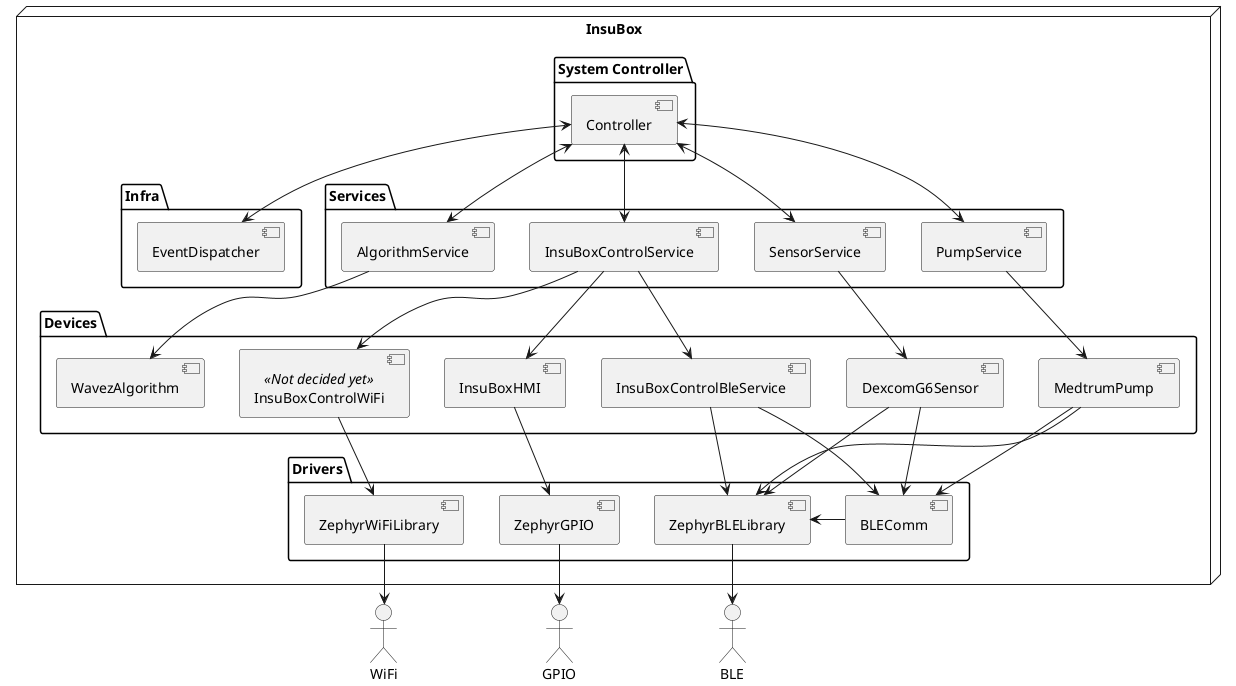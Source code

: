 @startuml inline_umlgraph_1.png
node "InsuBox" {
    package "System Controller" {
        [Controller]
    }

    package "Infra" {
        [EventDispatcher]
    }

    package "Services" {
        [AlgorithmService]
        [PumpService]
        [SensorService]
        [InsuBoxControlService]
    }

    package "Devices" {
        [WavezAlgorithm]
        [MedtrumPump]
        [DexcomG6Sensor]
        [InsuBoxControlBleService]
        [InsuBoxControlWiFi] << Not decided yet >>
        [InsuBoxHMI]
    }

    package "Drivers" {
        [BLEComm]
        [ZephyrBLELibrary]
        [ZephyrWiFiLibrary]
        [ZephyrGPIO]
    }
}

' System Controller
Controller <-down-> PumpService
Controller <-down-> SensorService
Controller <-down-> InsuBoxControlService
Controller <-down-> AlgorithmService
Controller <--> EventDispatcher

' Services
AlgorithmService -down-> WavezAlgorithm
PumpService -down-> MedtrumPump
SensorService -down-> DexcomG6Sensor
InsuBoxControlService -down-> InsuBoxControlBleService
InsuBoxControlService -down-> InsuBoxControlWiFi
InsuBoxControlService -down-> InsuBoxHMI

' Devices
MedtrumPump -down-> BLEComm
MedtrumPump -down-> ZephyrBLELibrary
DexcomG6Sensor -down-> BLEComm
DexcomG6Sensor -down-> ZephyrBLELibrary
InsuBoxControlBleService -down-> BLEComm
InsuBoxControlBleService -down-> ZephyrBLELibrary
InsuBoxControlWiFi -down-> ZephyrWiFiLibrary
InsuBoxHMI -down-> ZephyrGPIO

' Peripherals
actor BLE as "BLE"
actor WiFi as "WiFi"
actor GPIO as "GPIO"

' Drivers
BLEComm -> ZephyrBLELibrary
ZephyrBLELibrary -down-> BLE
ZephyrWiFiLibrary -down-> WiFi
ZephyrGPIO -down-> GPIO
@enduml
